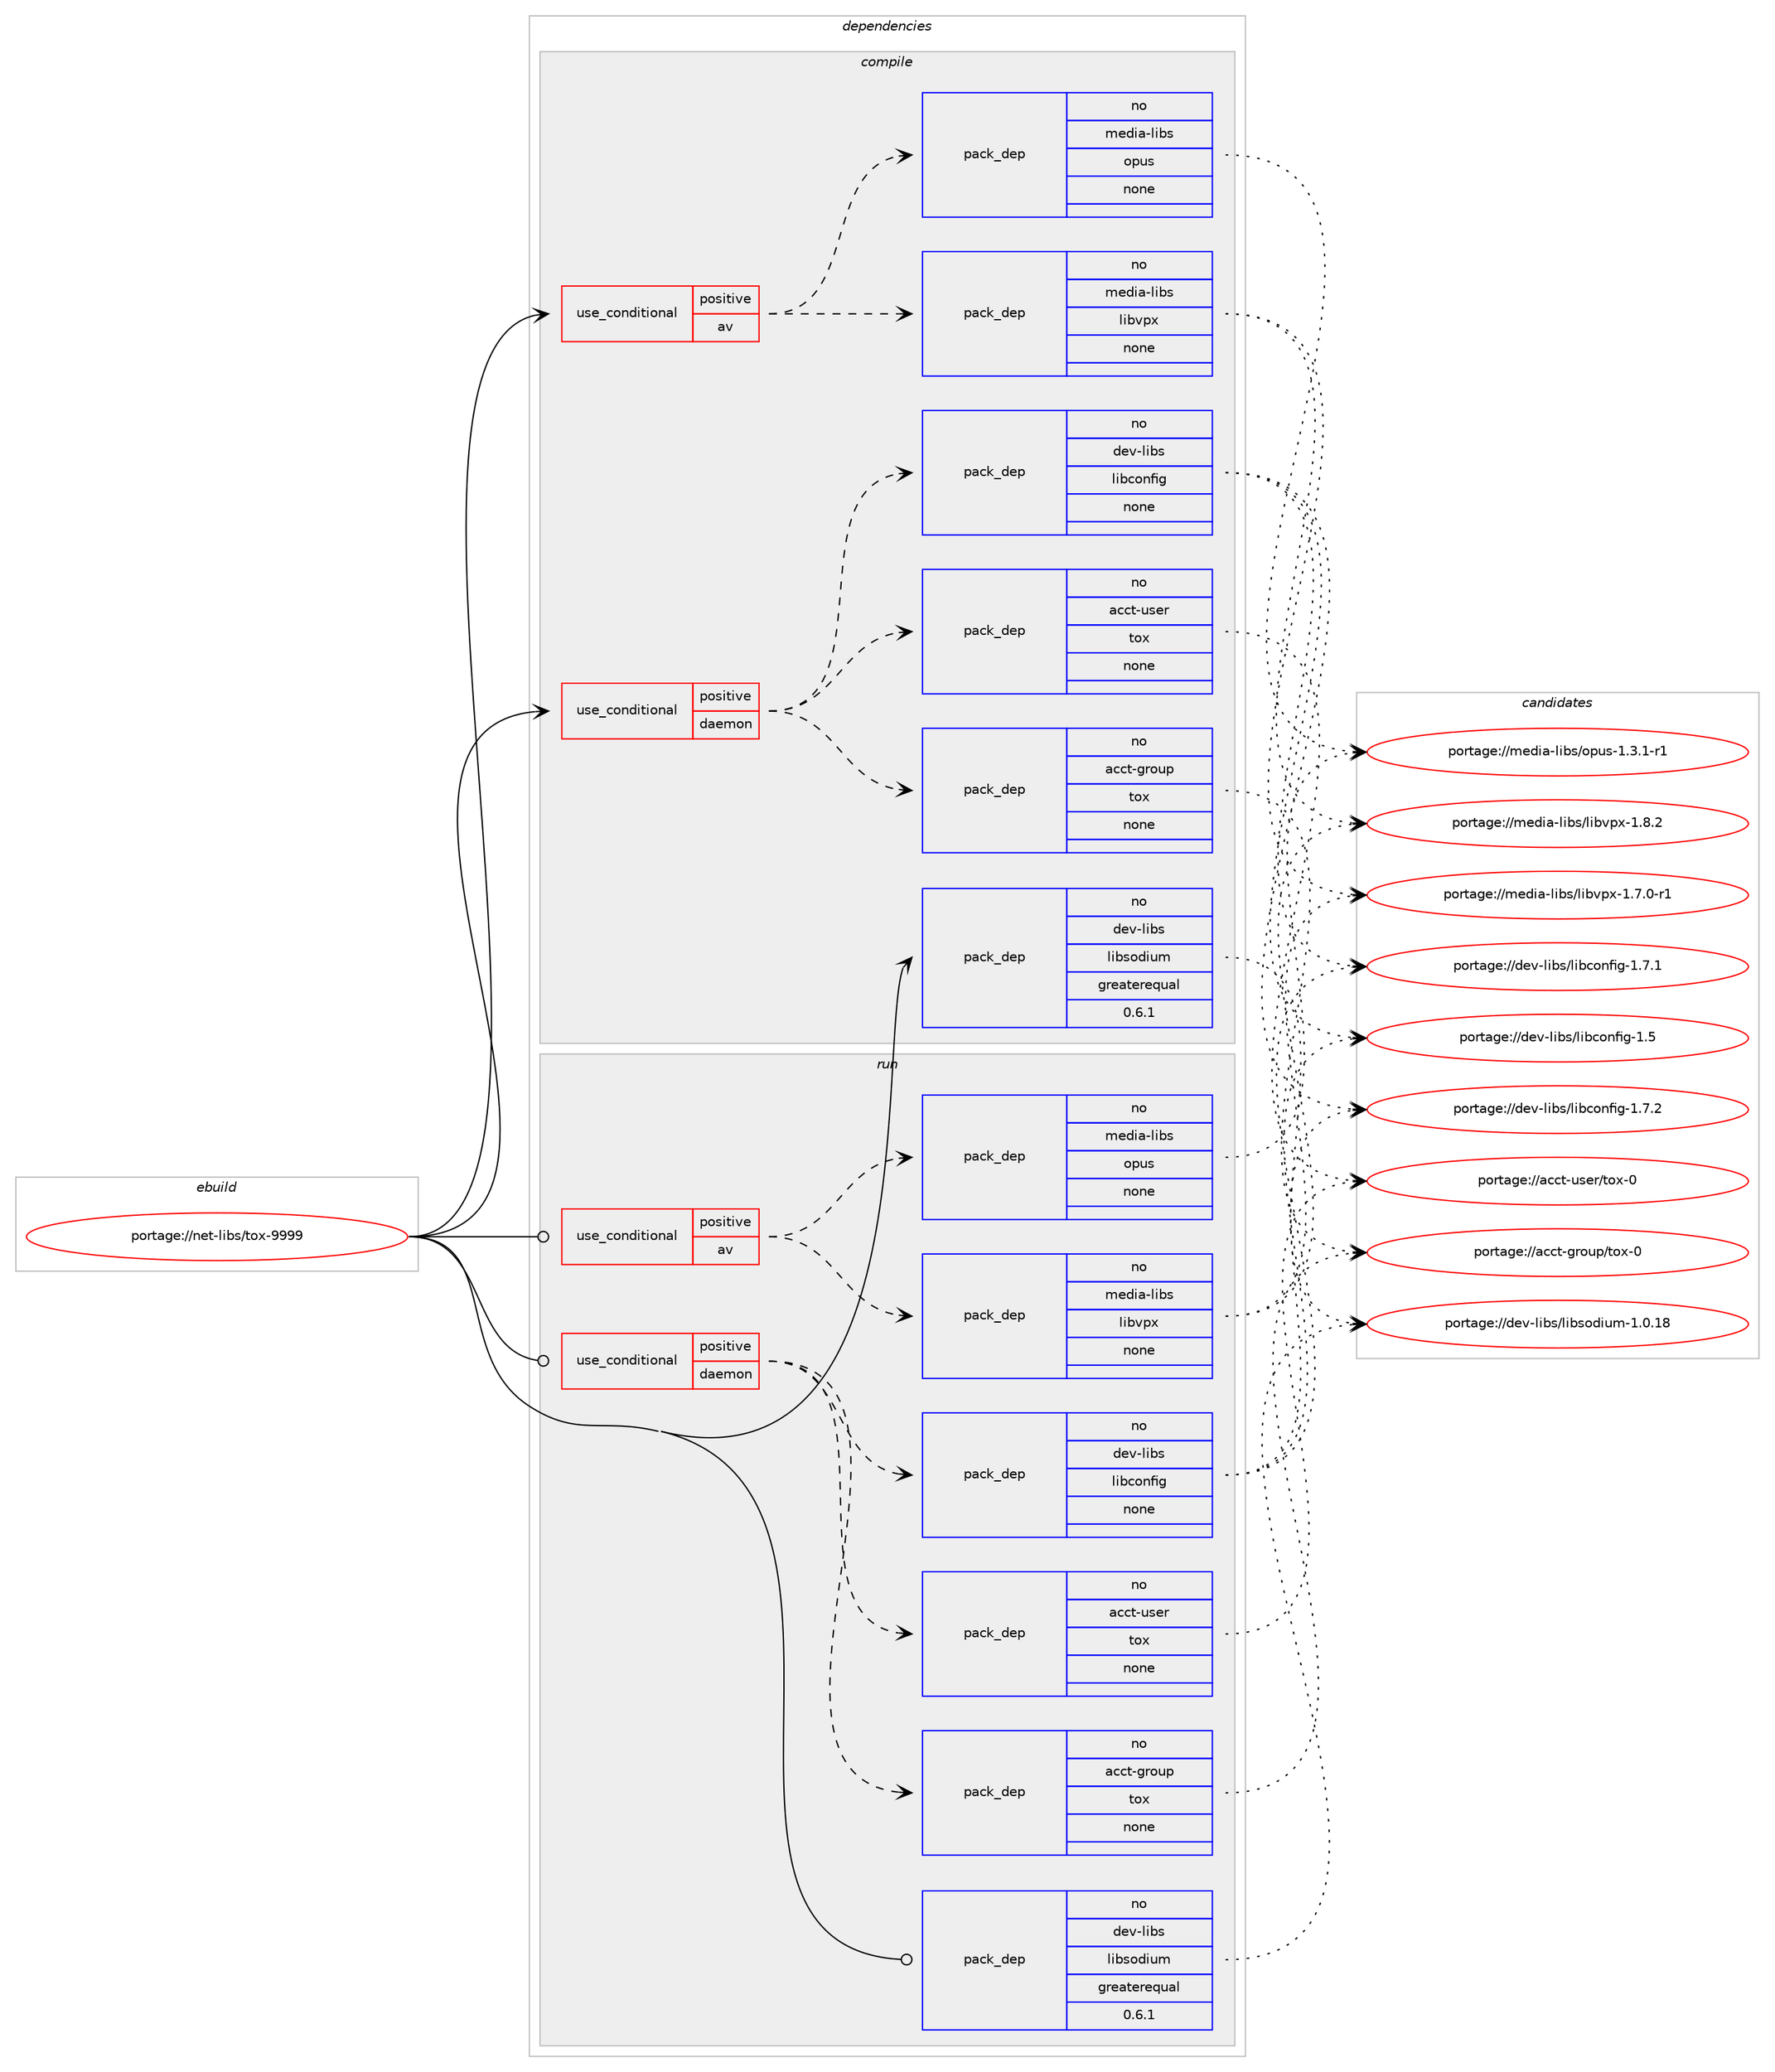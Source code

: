 digraph prolog {

# *************
# Graph options
# *************

newrank=true;
concentrate=true;
compound=true;
graph [rankdir=LR,fontname=Helvetica,fontsize=10,ranksep=1.5];#, ranksep=2.5, nodesep=0.2];
edge  [arrowhead=vee];
node  [fontname=Helvetica,fontsize=10];

# **********
# The ebuild
# **********

subgraph cluster_leftcol {
color=gray;
rank=same;
label=<<i>ebuild</i>>;
id [label="portage://net-libs/tox-9999", color=red, width=4, href="../net-libs/tox-9999.svg"];
}

# ****************
# The dependencies
# ****************

subgraph cluster_midcol {
color=gray;
label=<<i>dependencies</i>>;
subgraph cluster_compile {
fillcolor="#eeeeee";
style=filled;
label=<<i>compile</i>>;
subgraph cond18664 {
dependency86371 [label=<<TABLE BORDER="0" CELLBORDER="1" CELLSPACING="0" CELLPADDING="4"><TR><TD ROWSPAN="3" CELLPADDING="10">use_conditional</TD></TR><TR><TD>positive</TD></TR><TR><TD>av</TD></TR></TABLE>>, shape=none, color=red];
subgraph pack66087 {
dependency86372 [label=<<TABLE BORDER="0" CELLBORDER="1" CELLSPACING="0" CELLPADDING="4" WIDTH="220"><TR><TD ROWSPAN="6" CELLPADDING="30">pack_dep</TD></TR><TR><TD WIDTH="110">no</TD></TR><TR><TD>media-libs</TD></TR><TR><TD>libvpx</TD></TR><TR><TD>none</TD></TR><TR><TD></TD></TR></TABLE>>, shape=none, color=blue];
}
dependency86371:e -> dependency86372:w [weight=20,style="dashed",arrowhead="vee"];
subgraph pack66088 {
dependency86373 [label=<<TABLE BORDER="0" CELLBORDER="1" CELLSPACING="0" CELLPADDING="4" WIDTH="220"><TR><TD ROWSPAN="6" CELLPADDING="30">pack_dep</TD></TR><TR><TD WIDTH="110">no</TD></TR><TR><TD>media-libs</TD></TR><TR><TD>opus</TD></TR><TR><TD>none</TD></TR><TR><TD></TD></TR></TABLE>>, shape=none, color=blue];
}
dependency86371:e -> dependency86373:w [weight=20,style="dashed",arrowhead="vee"];
}
id:e -> dependency86371:w [weight=20,style="solid",arrowhead="vee"];
subgraph cond18665 {
dependency86374 [label=<<TABLE BORDER="0" CELLBORDER="1" CELLSPACING="0" CELLPADDING="4"><TR><TD ROWSPAN="3" CELLPADDING="10">use_conditional</TD></TR><TR><TD>positive</TD></TR><TR><TD>daemon</TD></TR></TABLE>>, shape=none, color=red];
subgraph pack66089 {
dependency86375 [label=<<TABLE BORDER="0" CELLBORDER="1" CELLSPACING="0" CELLPADDING="4" WIDTH="220"><TR><TD ROWSPAN="6" CELLPADDING="30">pack_dep</TD></TR><TR><TD WIDTH="110">no</TD></TR><TR><TD>acct-group</TD></TR><TR><TD>tox</TD></TR><TR><TD>none</TD></TR><TR><TD></TD></TR></TABLE>>, shape=none, color=blue];
}
dependency86374:e -> dependency86375:w [weight=20,style="dashed",arrowhead="vee"];
subgraph pack66090 {
dependency86376 [label=<<TABLE BORDER="0" CELLBORDER="1" CELLSPACING="0" CELLPADDING="4" WIDTH="220"><TR><TD ROWSPAN="6" CELLPADDING="30">pack_dep</TD></TR><TR><TD WIDTH="110">no</TD></TR><TR><TD>acct-user</TD></TR><TR><TD>tox</TD></TR><TR><TD>none</TD></TR><TR><TD></TD></TR></TABLE>>, shape=none, color=blue];
}
dependency86374:e -> dependency86376:w [weight=20,style="dashed",arrowhead="vee"];
subgraph pack66091 {
dependency86377 [label=<<TABLE BORDER="0" CELLBORDER="1" CELLSPACING="0" CELLPADDING="4" WIDTH="220"><TR><TD ROWSPAN="6" CELLPADDING="30">pack_dep</TD></TR><TR><TD WIDTH="110">no</TD></TR><TR><TD>dev-libs</TD></TR><TR><TD>libconfig</TD></TR><TR><TD>none</TD></TR><TR><TD></TD></TR></TABLE>>, shape=none, color=blue];
}
dependency86374:e -> dependency86377:w [weight=20,style="dashed",arrowhead="vee"];
}
id:e -> dependency86374:w [weight=20,style="solid",arrowhead="vee"];
subgraph pack66092 {
dependency86378 [label=<<TABLE BORDER="0" CELLBORDER="1" CELLSPACING="0" CELLPADDING="4" WIDTH="220"><TR><TD ROWSPAN="6" CELLPADDING="30">pack_dep</TD></TR><TR><TD WIDTH="110">no</TD></TR><TR><TD>dev-libs</TD></TR><TR><TD>libsodium</TD></TR><TR><TD>greaterequal</TD></TR><TR><TD>0.6.1</TD></TR></TABLE>>, shape=none, color=blue];
}
id:e -> dependency86378:w [weight=20,style="solid",arrowhead="vee"];
}
subgraph cluster_compileandrun {
fillcolor="#eeeeee";
style=filled;
label=<<i>compile and run</i>>;
}
subgraph cluster_run {
fillcolor="#eeeeee";
style=filled;
label=<<i>run</i>>;
subgraph cond18666 {
dependency86379 [label=<<TABLE BORDER="0" CELLBORDER="1" CELLSPACING="0" CELLPADDING="4"><TR><TD ROWSPAN="3" CELLPADDING="10">use_conditional</TD></TR><TR><TD>positive</TD></TR><TR><TD>av</TD></TR></TABLE>>, shape=none, color=red];
subgraph pack66093 {
dependency86380 [label=<<TABLE BORDER="0" CELLBORDER="1" CELLSPACING="0" CELLPADDING="4" WIDTH="220"><TR><TD ROWSPAN="6" CELLPADDING="30">pack_dep</TD></TR><TR><TD WIDTH="110">no</TD></TR><TR><TD>media-libs</TD></TR><TR><TD>libvpx</TD></TR><TR><TD>none</TD></TR><TR><TD></TD></TR></TABLE>>, shape=none, color=blue];
}
dependency86379:e -> dependency86380:w [weight=20,style="dashed",arrowhead="vee"];
subgraph pack66094 {
dependency86381 [label=<<TABLE BORDER="0" CELLBORDER="1" CELLSPACING="0" CELLPADDING="4" WIDTH="220"><TR><TD ROWSPAN="6" CELLPADDING="30">pack_dep</TD></TR><TR><TD WIDTH="110">no</TD></TR><TR><TD>media-libs</TD></TR><TR><TD>opus</TD></TR><TR><TD>none</TD></TR><TR><TD></TD></TR></TABLE>>, shape=none, color=blue];
}
dependency86379:e -> dependency86381:w [weight=20,style="dashed",arrowhead="vee"];
}
id:e -> dependency86379:w [weight=20,style="solid",arrowhead="odot"];
subgraph cond18667 {
dependency86382 [label=<<TABLE BORDER="0" CELLBORDER="1" CELLSPACING="0" CELLPADDING="4"><TR><TD ROWSPAN="3" CELLPADDING="10">use_conditional</TD></TR><TR><TD>positive</TD></TR><TR><TD>daemon</TD></TR></TABLE>>, shape=none, color=red];
subgraph pack66095 {
dependency86383 [label=<<TABLE BORDER="0" CELLBORDER="1" CELLSPACING="0" CELLPADDING="4" WIDTH="220"><TR><TD ROWSPAN="6" CELLPADDING="30">pack_dep</TD></TR><TR><TD WIDTH="110">no</TD></TR><TR><TD>acct-group</TD></TR><TR><TD>tox</TD></TR><TR><TD>none</TD></TR><TR><TD></TD></TR></TABLE>>, shape=none, color=blue];
}
dependency86382:e -> dependency86383:w [weight=20,style="dashed",arrowhead="vee"];
subgraph pack66096 {
dependency86384 [label=<<TABLE BORDER="0" CELLBORDER="1" CELLSPACING="0" CELLPADDING="4" WIDTH="220"><TR><TD ROWSPAN="6" CELLPADDING="30">pack_dep</TD></TR><TR><TD WIDTH="110">no</TD></TR><TR><TD>acct-user</TD></TR><TR><TD>tox</TD></TR><TR><TD>none</TD></TR><TR><TD></TD></TR></TABLE>>, shape=none, color=blue];
}
dependency86382:e -> dependency86384:w [weight=20,style="dashed",arrowhead="vee"];
subgraph pack66097 {
dependency86385 [label=<<TABLE BORDER="0" CELLBORDER="1" CELLSPACING="0" CELLPADDING="4" WIDTH="220"><TR><TD ROWSPAN="6" CELLPADDING="30">pack_dep</TD></TR><TR><TD WIDTH="110">no</TD></TR><TR><TD>dev-libs</TD></TR><TR><TD>libconfig</TD></TR><TR><TD>none</TD></TR><TR><TD></TD></TR></TABLE>>, shape=none, color=blue];
}
dependency86382:e -> dependency86385:w [weight=20,style="dashed",arrowhead="vee"];
}
id:e -> dependency86382:w [weight=20,style="solid",arrowhead="odot"];
subgraph pack66098 {
dependency86386 [label=<<TABLE BORDER="0" CELLBORDER="1" CELLSPACING="0" CELLPADDING="4" WIDTH="220"><TR><TD ROWSPAN="6" CELLPADDING="30">pack_dep</TD></TR><TR><TD WIDTH="110">no</TD></TR><TR><TD>dev-libs</TD></TR><TR><TD>libsodium</TD></TR><TR><TD>greaterequal</TD></TR><TR><TD>0.6.1</TD></TR></TABLE>>, shape=none, color=blue];
}
id:e -> dependency86386:w [weight=20,style="solid",arrowhead="odot"];
}
}

# **************
# The candidates
# **************

subgraph cluster_choices {
rank=same;
color=gray;
label=<<i>candidates</i>>;

subgraph choice66087 {
color=black;
nodesep=1;
choice1091011001059745108105981154710810598118112120454946564650 [label="portage://media-libs/libvpx-1.8.2", color=red, width=4,href="../media-libs/libvpx-1.8.2.svg"];
choice10910110010597451081059811547108105981181121204549465546484511449 [label="portage://media-libs/libvpx-1.7.0-r1", color=red, width=4,href="../media-libs/libvpx-1.7.0-r1.svg"];
dependency86372:e -> choice1091011001059745108105981154710810598118112120454946564650:w [style=dotted,weight="100"];
dependency86372:e -> choice10910110010597451081059811547108105981181121204549465546484511449:w [style=dotted,weight="100"];
}
subgraph choice66088 {
color=black;
nodesep=1;
choice109101100105974510810598115471111121171154549465146494511449 [label="portage://media-libs/opus-1.3.1-r1", color=red, width=4,href="../media-libs/opus-1.3.1-r1.svg"];
dependency86373:e -> choice109101100105974510810598115471111121171154549465146494511449:w [style=dotted,weight="100"];
}
subgraph choice66089 {
color=black;
nodesep=1;
choice97999911645103114111117112471161111204548 [label="portage://acct-group/tox-0", color=red, width=4,href="../acct-group/tox-0.svg"];
dependency86375:e -> choice97999911645103114111117112471161111204548:w [style=dotted,weight="100"];
}
subgraph choice66090 {
color=black;
nodesep=1;
choice97999911645117115101114471161111204548 [label="portage://acct-user/tox-0", color=red, width=4,href="../acct-user/tox-0.svg"];
dependency86376:e -> choice97999911645117115101114471161111204548:w [style=dotted,weight="100"];
}
subgraph choice66091 {
color=black;
nodesep=1;
choice1001011184510810598115471081059899111110102105103454946554650 [label="portage://dev-libs/libconfig-1.7.2", color=red, width=4,href="../dev-libs/libconfig-1.7.2.svg"];
choice1001011184510810598115471081059899111110102105103454946554649 [label="portage://dev-libs/libconfig-1.7.1", color=red, width=4,href="../dev-libs/libconfig-1.7.1.svg"];
choice100101118451081059811547108105989911111010210510345494653 [label="portage://dev-libs/libconfig-1.5", color=red, width=4,href="../dev-libs/libconfig-1.5.svg"];
dependency86377:e -> choice1001011184510810598115471081059899111110102105103454946554650:w [style=dotted,weight="100"];
dependency86377:e -> choice1001011184510810598115471081059899111110102105103454946554649:w [style=dotted,weight="100"];
dependency86377:e -> choice100101118451081059811547108105989911111010210510345494653:w [style=dotted,weight="100"];
}
subgraph choice66092 {
color=black;
nodesep=1;
choice1001011184510810598115471081059811511110010511710945494648464956 [label="portage://dev-libs/libsodium-1.0.18", color=red, width=4,href="../dev-libs/libsodium-1.0.18.svg"];
dependency86378:e -> choice1001011184510810598115471081059811511110010511710945494648464956:w [style=dotted,weight="100"];
}
subgraph choice66093 {
color=black;
nodesep=1;
choice1091011001059745108105981154710810598118112120454946564650 [label="portage://media-libs/libvpx-1.8.2", color=red, width=4,href="../media-libs/libvpx-1.8.2.svg"];
choice10910110010597451081059811547108105981181121204549465546484511449 [label="portage://media-libs/libvpx-1.7.0-r1", color=red, width=4,href="../media-libs/libvpx-1.7.0-r1.svg"];
dependency86380:e -> choice1091011001059745108105981154710810598118112120454946564650:w [style=dotted,weight="100"];
dependency86380:e -> choice10910110010597451081059811547108105981181121204549465546484511449:w [style=dotted,weight="100"];
}
subgraph choice66094 {
color=black;
nodesep=1;
choice109101100105974510810598115471111121171154549465146494511449 [label="portage://media-libs/opus-1.3.1-r1", color=red, width=4,href="../media-libs/opus-1.3.1-r1.svg"];
dependency86381:e -> choice109101100105974510810598115471111121171154549465146494511449:w [style=dotted,weight="100"];
}
subgraph choice66095 {
color=black;
nodesep=1;
choice97999911645103114111117112471161111204548 [label="portage://acct-group/tox-0", color=red, width=4,href="../acct-group/tox-0.svg"];
dependency86383:e -> choice97999911645103114111117112471161111204548:w [style=dotted,weight="100"];
}
subgraph choice66096 {
color=black;
nodesep=1;
choice97999911645117115101114471161111204548 [label="portage://acct-user/tox-0", color=red, width=4,href="../acct-user/tox-0.svg"];
dependency86384:e -> choice97999911645117115101114471161111204548:w [style=dotted,weight="100"];
}
subgraph choice66097 {
color=black;
nodesep=1;
choice1001011184510810598115471081059899111110102105103454946554650 [label="portage://dev-libs/libconfig-1.7.2", color=red, width=4,href="../dev-libs/libconfig-1.7.2.svg"];
choice1001011184510810598115471081059899111110102105103454946554649 [label="portage://dev-libs/libconfig-1.7.1", color=red, width=4,href="../dev-libs/libconfig-1.7.1.svg"];
choice100101118451081059811547108105989911111010210510345494653 [label="portage://dev-libs/libconfig-1.5", color=red, width=4,href="../dev-libs/libconfig-1.5.svg"];
dependency86385:e -> choice1001011184510810598115471081059899111110102105103454946554650:w [style=dotted,weight="100"];
dependency86385:e -> choice1001011184510810598115471081059899111110102105103454946554649:w [style=dotted,weight="100"];
dependency86385:e -> choice100101118451081059811547108105989911111010210510345494653:w [style=dotted,weight="100"];
}
subgraph choice66098 {
color=black;
nodesep=1;
choice1001011184510810598115471081059811511110010511710945494648464956 [label="portage://dev-libs/libsodium-1.0.18", color=red, width=4,href="../dev-libs/libsodium-1.0.18.svg"];
dependency86386:e -> choice1001011184510810598115471081059811511110010511710945494648464956:w [style=dotted,weight="100"];
}
}

}
